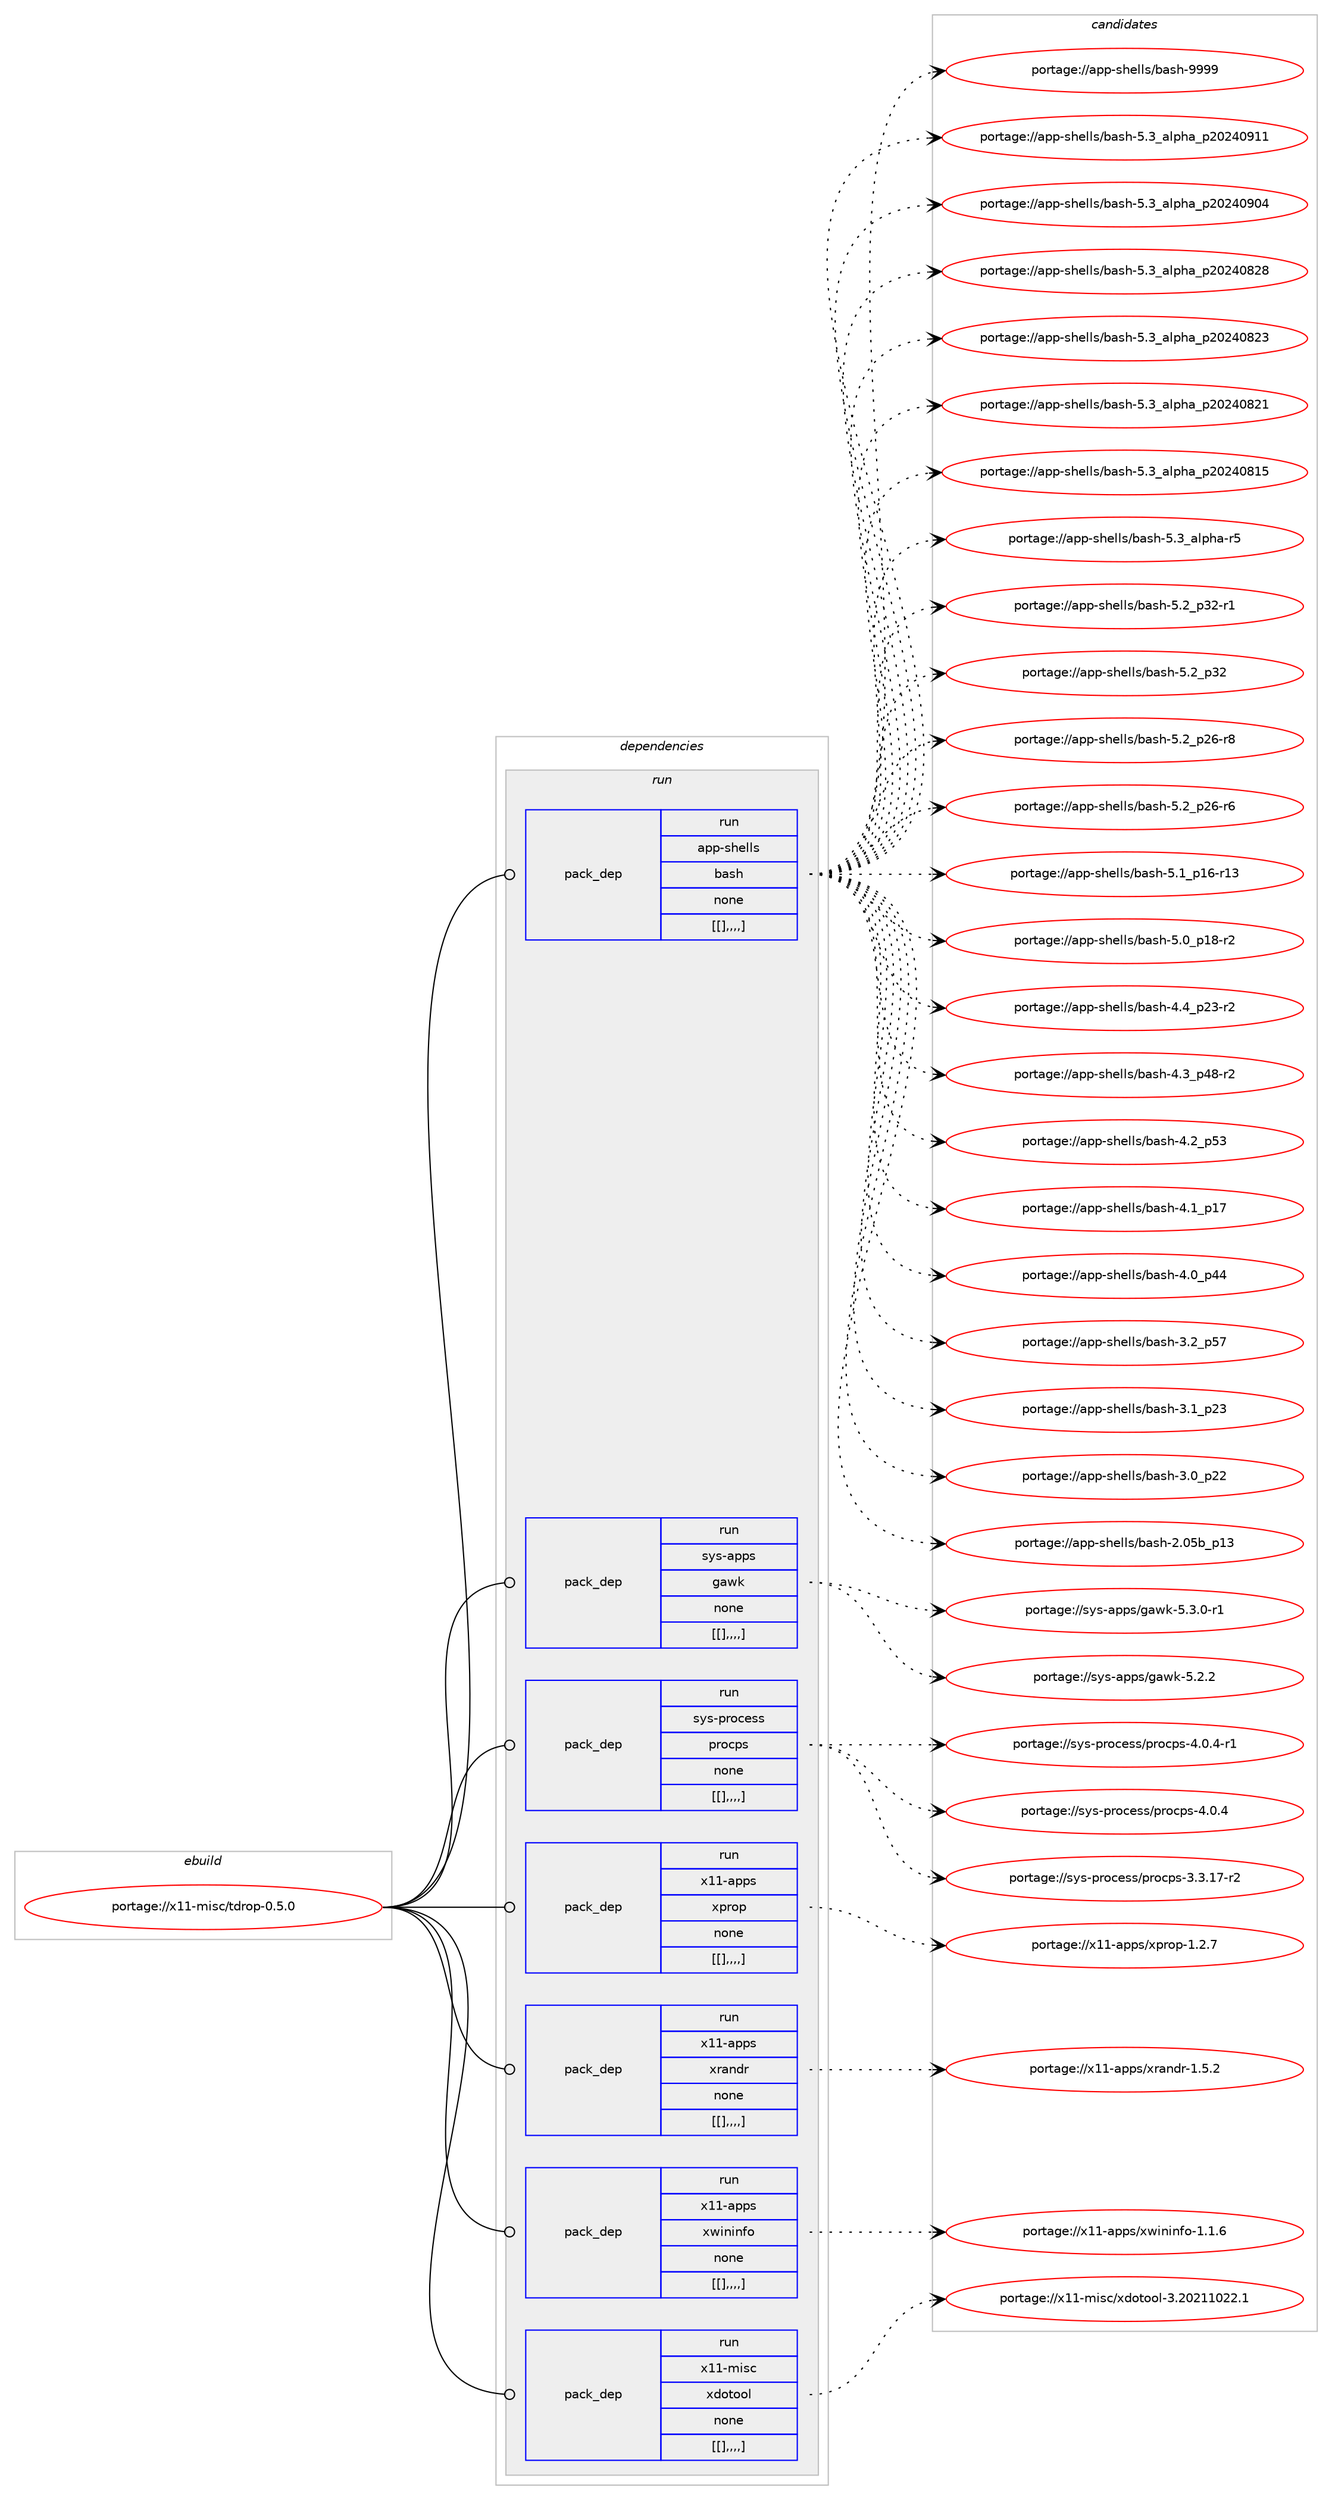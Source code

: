 digraph prolog {

# *************
# Graph options
# *************

newrank=true;
concentrate=true;
compound=true;
graph [rankdir=LR,fontname=Helvetica,fontsize=10,ranksep=1.5];#, ranksep=2.5, nodesep=0.2];
edge  [arrowhead=vee];
node  [fontname=Helvetica,fontsize=10];

# **********
# The ebuild
# **********

subgraph cluster_leftcol {
color=gray;
label=<<i>ebuild</i>>;
id [label="portage://x11-misc/tdrop-0.5.0", color=red, width=4, href="../x11-misc/tdrop-0.5.0.svg"];
}

# ****************
# The dependencies
# ****************

subgraph cluster_midcol {
color=gray;
label=<<i>dependencies</i>>;
subgraph cluster_compile {
fillcolor="#eeeeee";
style=filled;
label=<<i>compile</i>>;
}
subgraph cluster_compileandrun {
fillcolor="#eeeeee";
style=filled;
label=<<i>compile and run</i>>;
}
subgraph cluster_run {
fillcolor="#eeeeee";
style=filled;
label=<<i>run</i>>;
subgraph pack350907 {
dependency482099 [label=<<TABLE BORDER="0" CELLBORDER="1" CELLSPACING="0" CELLPADDING="4" WIDTH="220"><TR><TD ROWSPAN="6" CELLPADDING="30">pack_dep</TD></TR><TR><TD WIDTH="110">run</TD></TR><TR><TD>app-shells</TD></TR><TR><TD>bash</TD></TR><TR><TD>none</TD></TR><TR><TD>[[],,,,]</TD></TR></TABLE>>, shape=none, color=blue];
}
id:e -> dependency482099:w [weight=20,style="solid",arrowhead="odot"];
subgraph pack350908 {
dependency482100 [label=<<TABLE BORDER="0" CELLBORDER="1" CELLSPACING="0" CELLPADDING="4" WIDTH="220"><TR><TD ROWSPAN="6" CELLPADDING="30">pack_dep</TD></TR><TR><TD WIDTH="110">run</TD></TR><TR><TD>sys-apps</TD></TR><TR><TD>gawk</TD></TR><TR><TD>none</TD></TR><TR><TD>[[],,,,]</TD></TR></TABLE>>, shape=none, color=blue];
}
id:e -> dependency482100:w [weight=20,style="solid",arrowhead="odot"];
subgraph pack350909 {
dependency482101 [label=<<TABLE BORDER="0" CELLBORDER="1" CELLSPACING="0" CELLPADDING="4" WIDTH="220"><TR><TD ROWSPAN="6" CELLPADDING="30">pack_dep</TD></TR><TR><TD WIDTH="110">run</TD></TR><TR><TD>sys-process</TD></TR><TR><TD>procps</TD></TR><TR><TD>none</TD></TR><TR><TD>[[],,,,]</TD></TR></TABLE>>, shape=none, color=blue];
}
id:e -> dependency482101:w [weight=20,style="solid",arrowhead="odot"];
subgraph pack350910 {
dependency482102 [label=<<TABLE BORDER="0" CELLBORDER="1" CELLSPACING="0" CELLPADDING="4" WIDTH="220"><TR><TD ROWSPAN="6" CELLPADDING="30">pack_dep</TD></TR><TR><TD WIDTH="110">run</TD></TR><TR><TD>x11-apps</TD></TR><TR><TD>xprop</TD></TR><TR><TD>none</TD></TR><TR><TD>[[],,,,]</TD></TR></TABLE>>, shape=none, color=blue];
}
id:e -> dependency482102:w [weight=20,style="solid",arrowhead="odot"];
subgraph pack350911 {
dependency482103 [label=<<TABLE BORDER="0" CELLBORDER="1" CELLSPACING="0" CELLPADDING="4" WIDTH="220"><TR><TD ROWSPAN="6" CELLPADDING="30">pack_dep</TD></TR><TR><TD WIDTH="110">run</TD></TR><TR><TD>x11-apps</TD></TR><TR><TD>xrandr</TD></TR><TR><TD>none</TD></TR><TR><TD>[[],,,,]</TD></TR></TABLE>>, shape=none, color=blue];
}
id:e -> dependency482103:w [weight=20,style="solid",arrowhead="odot"];
subgraph pack350912 {
dependency482104 [label=<<TABLE BORDER="0" CELLBORDER="1" CELLSPACING="0" CELLPADDING="4" WIDTH="220"><TR><TD ROWSPAN="6" CELLPADDING="30">pack_dep</TD></TR><TR><TD WIDTH="110">run</TD></TR><TR><TD>x11-apps</TD></TR><TR><TD>xwininfo</TD></TR><TR><TD>none</TD></TR><TR><TD>[[],,,,]</TD></TR></TABLE>>, shape=none, color=blue];
}
id:e -> dependency482104:w [weight=20,style="solid",arrowhead="odot"];
subgraph pack350913 {
dependency482105 [label=<<TABLE BORDER="0" CELLBORDER="1" CELLSPACING="0" CELLPADDING="4" WIDTH="220"><TR><TD ROWSPAN="6" CELLPADDING="30">pack_dep</TD></TR><TR><TD WIDTH="110">run</TD></TR><TR><TD>x11-misc</TD></TR><TR><TD>xdotool</TD></TR><TR><TD>none</TD></TR><TR><TD>[[],,,,]</TD></TR></TABLE>>, shape=none, color=blue];
}
id:e -> dependency482105:w [weight=20,style="solid",arrowhead="odot"];
}
}

# **************
# The candidates
# **************

subgraph cluster_choices {
rank=same;
color=gray;
label=<<i>candidates</i>>;

subgraph choice350907 {
color=black;
nodesep=1;
choice97112112451151041011081081154798971151044557575757 [label="portage://app-shells/bash-9999", color=red, width=4,href="../app-shells/bash-9999.svg"];
choice971121124511510410110810811547989711510445534651959710811210497951125048505248574949 [label="portage://app-shells/bash-5.3_alpha_p20240911", color=red, width=4,href="../app-shells/bash-5.3_alpha_p20240911.svg"];
choice971121124511510410110810811547989711510445534651959710811210497951125048505248574852 [label="portage://app-shells/bash-5.3_alpha_p20240904", color=red, width=4,href="../app-shells/bash-5.3_alpha_p20240904.svg"];
choice971121124511510410110810811547989711510445534651959710811210497951125048505248565056 [label="portage://app-shells/bash-5.3_alpha_p20240828", color=red, width=4,href="../app-shells/bash-5.3_alpha_p20240828.svg"];
choice971121124511510410110810811547989711510445534651959710811210497951125048505248565051 [label="portage://app-shells/bash-5.3_alpha_p20240823", color=red, width=4,href="../app-shells/bash-5.3_alpha_p20240823.svg"];
choice971121124511510410110810811547989711510445534651959710811210497951125048505248565049 [label="portage://app-shells/bash-5.3_alpha_p20240821", color=red, width=4,href="../app-shells/bash-5.3_alpha_p20240821.svg"];
choice971121124511510410110810811547989711510445534651959710811210497951125048505248564953 [label="portage://app-shells/bash-5.3_alpha_p20240815", color=red, width=4,href="../app-shells/bash-5.3_alpha_p20240815.svg"];
choice9711211245115104101108108115479897115104455346519597108112104974511453 [label="portage://app-shells/bash-5.3_alpha-r5", color=red, width=4,href="../app-shells/bash-5.3_alpha-r5.svg"];
choice9711211245115104101108108115479897115104455346509511251504511449 [label="portage://app-shells/bash-5.2_p32-r1", color=red, width=4,href="../app-shells/bash-5.2_p32-r1.svg"];
choice971121124511510410110810811547989711510445534650951125150 [label="portage://app-shells/bash-5.2_p32", color=red, width=4,href="../app-shells/bash-5.2_p32.svg"];
choice9711211245115104101108108115479897115104455346509511250544511456 [label="portage://app-shells/bash-5.2_p26-r8", color=red, width=4,href="../app-shells/bash-5.2_p26-r8.svg"];
choice9711211245115104101108108115479897115104455346509511250544511454 [label="portage://app-shells/bash-5.2_p26-r6", color=red, width=4,href="../app-shells/bash-5.2_p26-r6.svg"];
choice971121124511510410110810811547989711510445534649951124954451144951 [label="portage://app-shells/bash-5.1_p16-r13", color=red, width=4,href="../app-shells/bash-5.1_p16-r13.svg"];
choice9711211245115104101108108115479897115104455346489511249564511450 [label="portage://app-shells/bash-5.0_p18-r2", color=red, width=4,href="../app-shells/bash-5.0_p18-r2.svg"];
choice9711211245115104101108108115479897115104455246529511250514511450 [label="portage://app-shells/bash-4.4_p23-r2", color=red, width=4,href="../app-shells/bash-4.4_p23-r2.svg"];
choice9711211245115104101108108115479897115104455246519511252564511450 [label="portage://app-shells/bash-4.3_p48-r2", color=red, width=4,href="../app-shells/bash-4.3_p48-r2.svg"];
choice971121124511510410110810811547989711510445524650951125351 [label="portage://app-shells/bash-4.2_p53", color=red, width=4,href="../app-shells/bash-4.2_p53.svg"];
choice971121124511510410110810811547989711510445524649951124955 [label="portage://app-shells/bash-4.1_p17", color=red, width=4,href="../app-shells/bash-4.1_p17.svg"];
choice971121124511510410110810811547989711510445524648951125252 [label="portage://app-shells/bash-4.0_p44", color=red, width=4,href="../app-shells/bash-4.0_p44.svg"];
choice971121124511510410110810811547989711510445514650951125355 [label="portage://app-shells/bash-3.2_p57", color=red, width=4,href="../app-shells/bash-3.2_p57.svg"];
choice971121124511510410110810811547989711510445514649951125051 [label="portage://app-shells/bash-3.1_p23", color=red, width=4,href="../app-shells/bash-3.1_p23.svg"];
choice971121124511510410110810811547989711510445514648951125050 [label="portage://app-shells/bash-3.0_p22", color=red, width=4,href="../app-shells/bash-3.0_p22.svg"];
choice9711211245115104101108108115479897115104455046485398951124951 [label="portage://app-shells/bash-2.05b_p13", color=red, width=4,href="../app-shells/bash-2.05b_p13.svg"];
dependency482099:e -> choice97112112451151041011081081154798971151044557575757:w [style=dotted,weight="100"];
dependency482099:e -> choice971121124511510410110810811547989711510445534651959710811210497951125048505248574949:w [style=dotted,weight="100"];
dependency482099:e -> choice971121124511510410110810811547989711510445534651959710811210497951125048505248574852:w [style=dotted,weight="100"];
dependency482099:e -> choice971121124511510410110810811547989711510445534651959710811210497951125048505248565056:w [style=dotted,weight="100"];
dependency482099:e -> choice971121124511510410110810811547989711510445534651959710811210497951125048505248565051:w [style=dotted,weight="100"];
dependency482099:e -> choice971121124511510410110810811547989711510445534651959710811210497951125048505248565049:w [style=dotted,weight="100"];
dependency482099:e -> choice971121124511510410110810811547989711510445534651959710811210497951125048505248564953:w [style=dotted,weight="100"];
dependency482099:e -> choice9711211245115104101108108115479897115104455346519597108112104974511453:w [style=dotted,weight="100"];
dependency482099:e -> choice9711211245115104101108108115479897115104455346509511251504511449:w [style=dotted,weight="100"];
dependency482099:e -> choice971121124511510410110810811547989711510445534650951125150:w [style=dotted,weight="100"];
dependency482099:e -> choice9711211245115104101108108115479897115104455346509511250544511456:w [style=dotted,weight="100"];
dependency482099:e -> choice9711211245115104101108108115479897115104455346509511250544511454:w [style=dotted,weight="100"];
dependency482099:e -> choice971121124511510410110810811547989711510445534649951124954451144951:w [style=dotted,weight="100"];
dependency482099:e -> choice9711211245115104101108108115479897115104455346489511249564511450:w [style=dotted,weight="100"];
dependency482099:e -> choice9711211245115104101108108115479897115104455246529511250514511450:w [style=dotted,weight="100"];
dependency482099:e -> choice9711211245115104101108108115479897115104455246519511252564511450:w [style=dotted,weight="100"];
dependency482099:e -> choice971121124511510410110810811547989711510445524650951125351:w [style=dotted,weight="100"];
dependency482099:e -> choice971121124511510410110810811547989711510445524649951124955:w [style=dotted,weight="100"];
dependency482099:e -> choice971121124511510410110810811547989711510445524648951125252:w [style=dotted,weight="100"];
dependency482099:e -> choice971121124511510410110810811547989711510445514650951125355:w [style=dotted,weight="100"];
dependency482099:e -> choice971121124511510410110810811547989711510445514649951125051:w [style=dotted,weight="100"];
dependency482099:e -> choice971121124511510410110810811547989711510445514648951125050:w [style=dotted,weight="100"];
dependency482099:e -> choice9711211245115104101108108115479897115104455046485398951124951:w [style=dotted,weight="100"];
}
subgraph choice350908 {
color=black;
nodesep=1;
choice115121115459711211211547103971191074553465146484511449 [label="portage://sys-apps/gawk-5.3.0-r1", color=red, width=4,href="../sys-apps/gawk-5.3.0-r1.svg"];
choice11512111545971121121154710397119107455346504650 [label="portage://sys-apps/gawk-5.2.2", color=red, width=4,href="../sys-apps/gawk-5.2.2.svg"];
dependency482100:e -> choice115121115459711211211547103971191074553465146484511449:w [style=dotted,weight="100"];
dependency482100:e -> choice11512111545971121121154710397119107455346504650:w [style=dotted,weight="100"];
}
subgraph choice350909 {
color=black;
nodesep=1;
choice115121115451121141119910111511547112114111991121154552464846524511449 [label="portage://sys-process/procps-4.0.4-r1", color=red, width=4,href="../sys-process/procps-4.0.4-r1.svg"];
choice11512111545112114111991011151154711211411199112115455246484652 [label="portage://sys-process/procps-4.0.4", color=red, width=4,href="../sys-process/procps-4.0.4.svg"];
choice11512111545112114111991011151154711211411199112115455146514649554511450 [label="portage://sys-process/procps-3.3.17-r2", color=red, width=4,href="../sys-process/procps-3.3.17-r2.svg"];
dependency482101:e -> choice115121115451121141119910111511547112114111991121154552464846524511449:w [style=dotted,weight="100"];
dependency482101:e -> choice11512111545112114111991011151154711211411199112115455246484652:w [style=dotted,weight="100"];
dependency482101:e -> choice11512111545112114111991011151154711211411199112115455146514649554511450:w [style=dotted,weight="100"];
}
subgraph choice350910 {
color=black;
nodesep=1;
choice1204949459711211211547120112114111112454946504655 [label="portage://x11-apps/xprop-1.2.7", color=red, width=4,href="../x11-apps/xprop-1.2.7.svg"];
dependency482102:e -> choice1204949459711211211547120112114111112454946504655:w [style=dotted,weight="100"];
}
subgraph choice350911 {
color=black;
nodesep=1;
choice120494945971121121154712011497110100114454946534650 [label="portage://x11-apps/xrandr-1.5.2", color=red, width=4,href="../x11-apps/xrandr-1.5.2.svg"];
dependency482103:e -> choice120494945971121121154712011497110100114454946534650:w [style=dotted,weight="100"];
}
subgraph choice350912 {
color=black;
nodesep=1;
choice1204949459711211211547120119105110105110102111454946494654 [label="portage://x11-apps/xwininfo-1.1.6", color=red, width=4,href="../x11-apps/xwininfo-1.1.6.svg"];
dependency482104:e -> choice1204949459711211211547120119105110105110102111454946494654:w [style=dotted,weight="100"];
}
subgraph choice350913 {
color=black;
nodesep=1;
choice120494945109105115994712010011111611111110845514650485049494850504649 [label="portage://x11-misc/xdotool-3.20211022.1", color=red, width=4,href="../x11-misc/xdotool-3.20211022.1.svg"];
dependency482105:e -> choice120494945109105115994712010011111611111110845514650485049494850504649:w [style=dotted,weight="100"];
}
}

}
